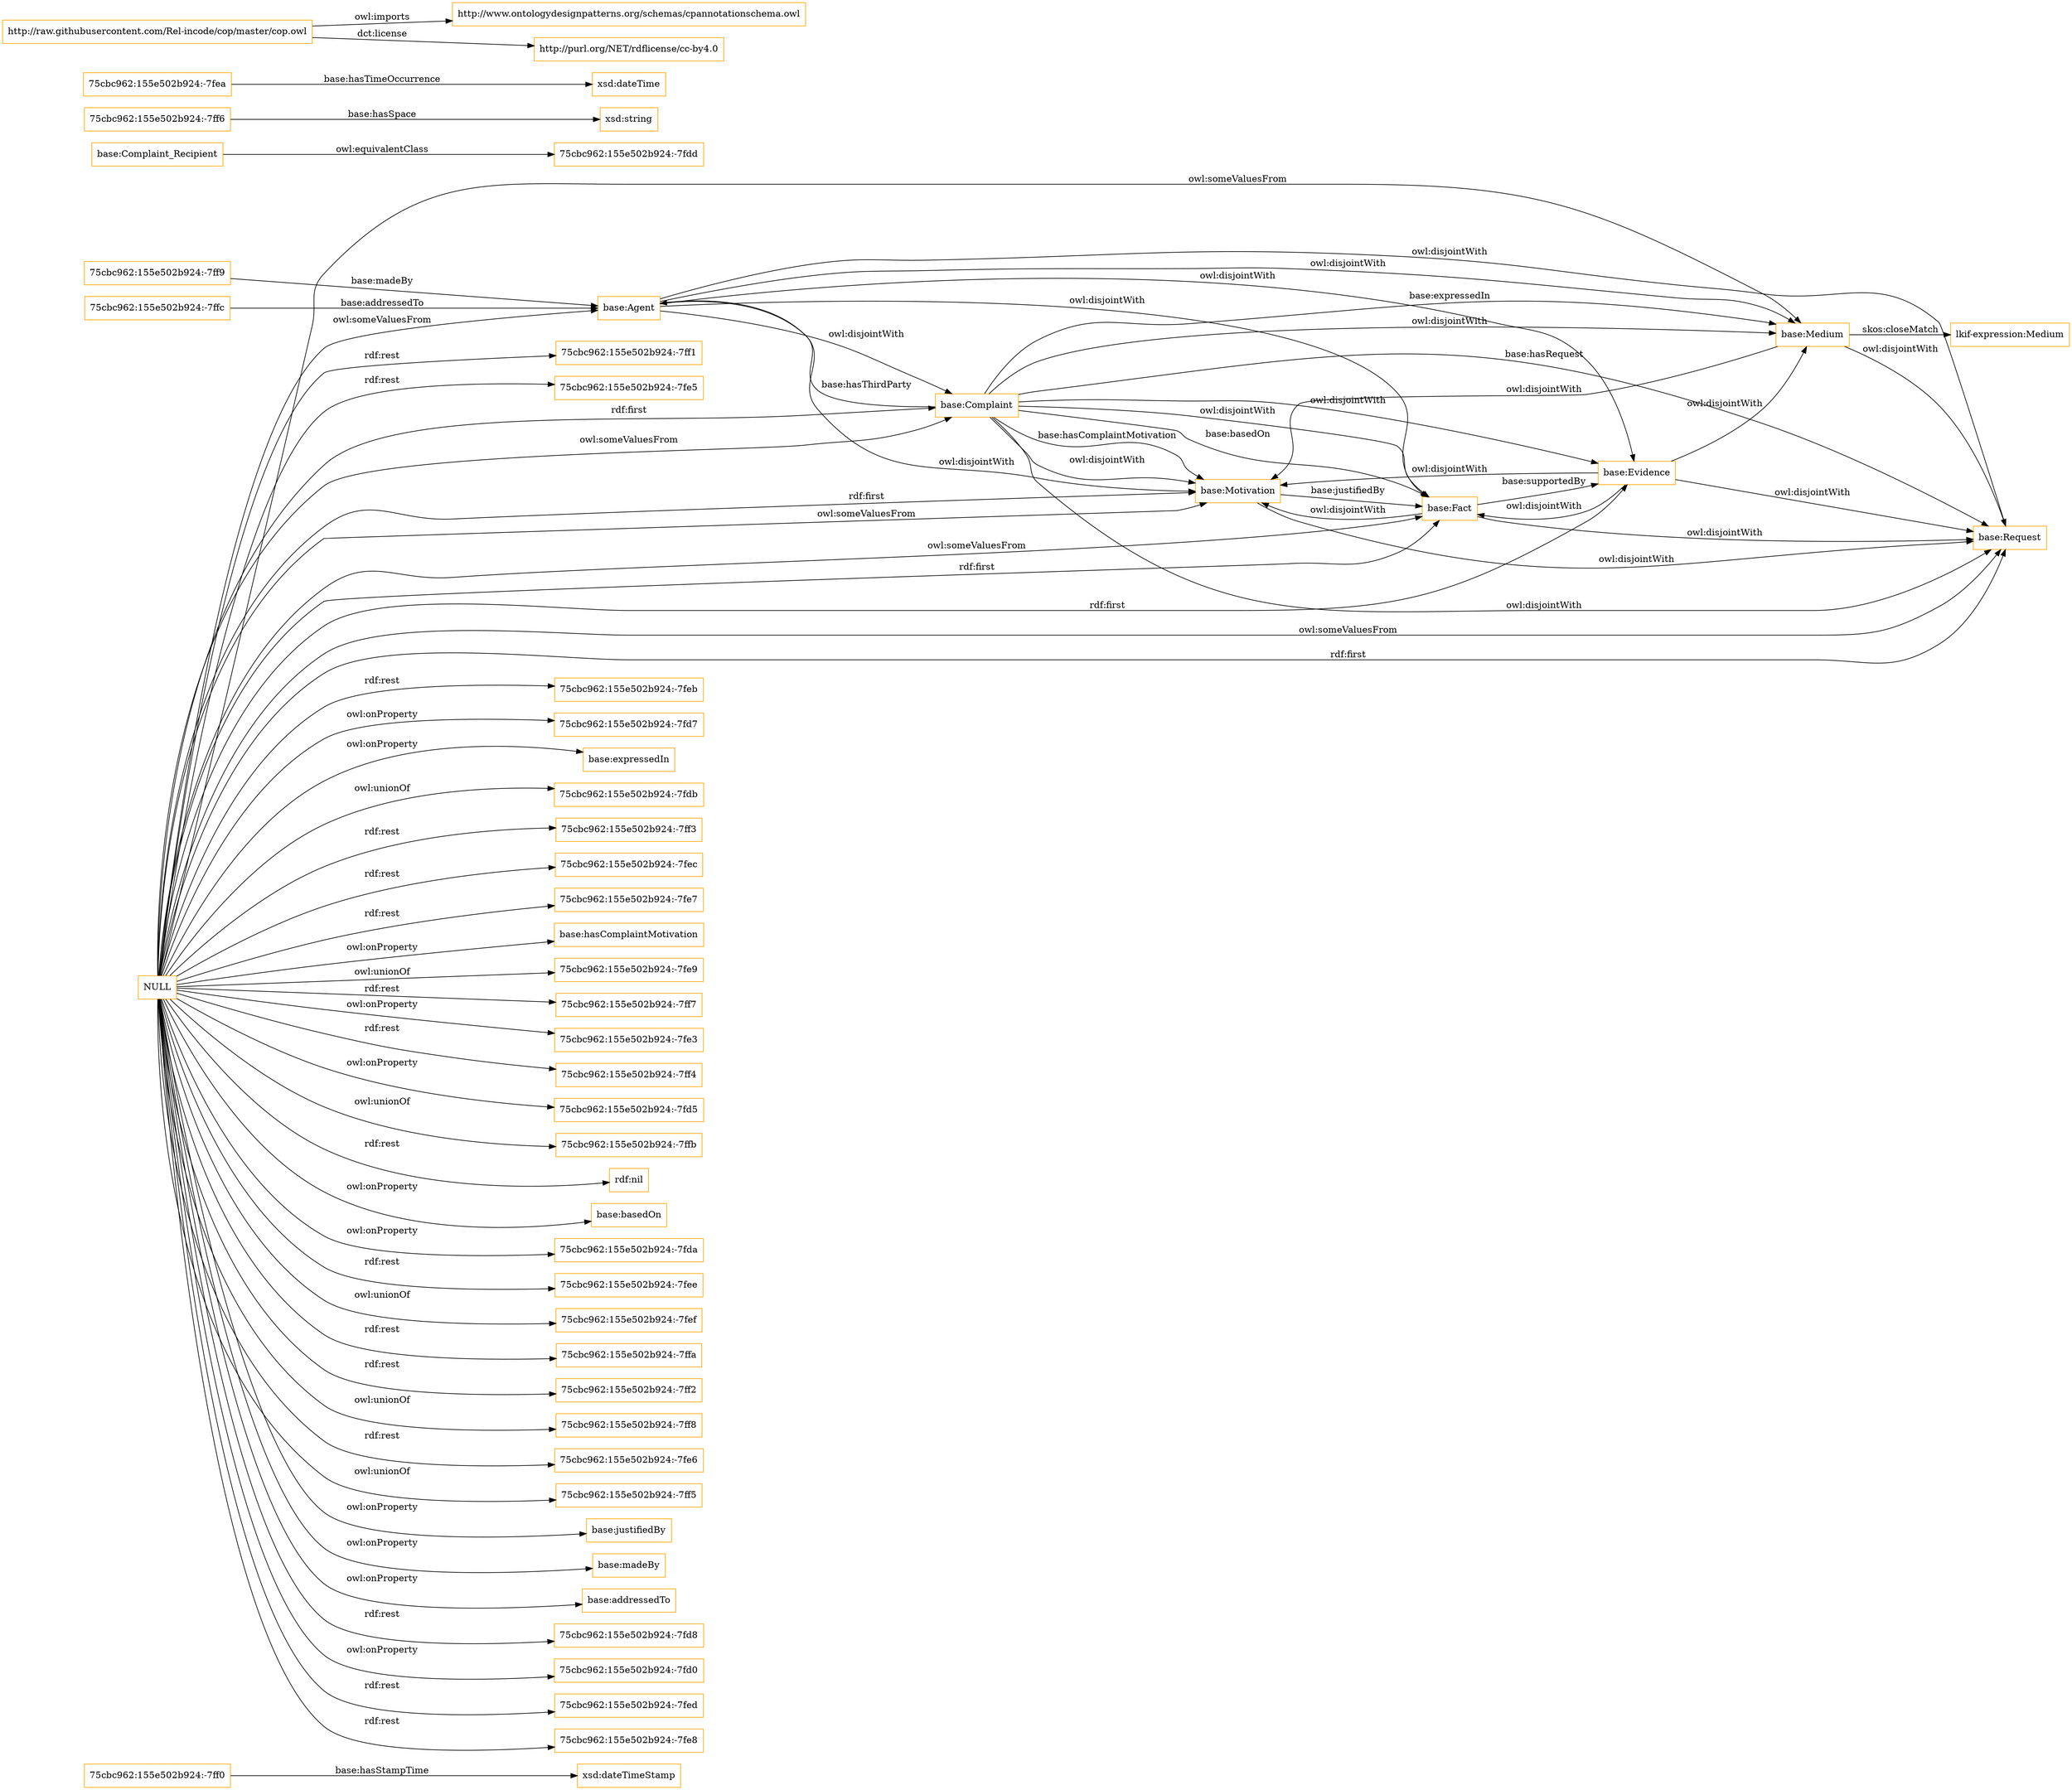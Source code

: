 digraph ar2dtool_diagram { 
rankdir=LR;
size="1501"
node [shape = rectangle, color="orange"]; "75cbc962:155e502b924:-7ff0" "base:Agent" "base:Motivation" "75cbc962:155e502b924:-7fdd" "75cbc962:155e502b924:-7ff9" "75cbc962:155e502b924:-7ff6" "base:Evidence" "base:Fact" "75cbc962:155e502b924:-7ffc" "base:Complaint_Recipient" "base:Complaint" "base:Medium" "base:Request" "75cbc962:155e502b924:-7fea" ; /*classes style*/
	"NULL" -> "base:Agent" [ label = "owl:someValuesFrom" ];
	"NULL" -> "75cbc962:155e502b924:-7feb" [ label = "rdf:rest" ];
	"NULL" -> "75cbc962:155e502b924:-7fd7" [ label = "owl:onProperty" ];
	"NULL" -> "base:expressedIn" [ label = "owl:onProperty" ];
	"NULL" -> "75cbc962:155e502b924:-7fdb" [ label = "owl:unionOf" ];
	"NULL" -> "75cbc962:155e502b924:-7ff3" [ label = "rdf:rest" ];
	"NULL" -> "75cbc962:155e502b924:-7fec" [ label = "rdf:rest" ];
	"NULL" -> "75cbc962:155e502b924:-7fe7" [ label = "rdf:rest" ];
	"NULL" -> "base:hasComplaintMotivation" [ label = "owl:onProperty" ];
	"NULL" -> "75cbc962:155e502b924:-7fe9" [ label = "owl:unionOf" ];
	"NULL" -> "base:Evidence" [ label = "rdf:first" ];
	"NULL" -> "75cbc962:155e502b924:-7ff7" [ label = "rdf:rest" ];
	"NULL" -> "75cbc962:155e502b924:-7fe3" [ label = "owl:onProperty" ];
	"NULL" -> "75cbc962:155e502b924:-7ff4" [ label = "rdf:rest" ];
	"NULL" -> "base:Request" [ label = "rdf:first" ];
	"NULL" -> "75cbc962:155e502b924:-7fd5" [ label = "owl:onProperty" ];
	"NULL" -> "75cbc962:155e502b924:-7ffb" [ label = "owl:unionOf" ];
	"NULL" -> "rdf:nil" [ label = "rdf:rest" ];
	"NULL" -> "base:basedOn" [ label = "owl:onProperty" ];
	"NULL" -> "base:Complaint" [ label = "owl:someValuesFrom" ];
	"NULL" -> "75cbc962:155e502b924:-7fda" [ label = "owl:onProperty" ];
	"NULL" -> "75cbc962:155e502b924:-7fee" [ label = "rdf:rest" ];
	"NULL" -> "base:Motivation" [ label = "owl:someValuesFrom" ];
	"NULL" -> "base:Medium" [ label = "owl:someValuesFrom" ];
	"NULL" -> "75cbc962:155e502b924:-7fef" [ label = "owl:unionOf" ];
	"NULL" -> "75cbc962:155e502b924:-7ffa" [ label = "rdf:rest" ];
	"NULL" -> "75cbc962:155e502b924:-7ff2" [ label = "rdf:rest" ];
	"NULL" -> "base:Fact" [ label = "rdf:first" ];
	"NULL" -> "75cbc962:155e502b924:-7ff8" [ label = "owl:unionOf" ];
	"NULL" -> "75cbc962:155e502b924:-7fe6" [ label = "rdf:rest" ];
	"NULL" -> "75cbc962:155e502b924:-7ff5" [ label = "owl:unionOf" ];
	"NULL" -> "base:justifiedBy" [ label = "owl:onProperty" ];
	"NULL" -> "base:madeBy" [ label = "owl:onProperty" ];
	"NULL" -> "base:addressedTo" [ label = "owl:onProperty" ];
	"NULL" -> "base:Motivation" [ label = "rdf:first" ];
	"NULL" -> "75cbc962:155e502b924:-7fd8" [ label = "rdf:rest" ];
	"NULL" -> "base:Fact" [ label = "owl:someValuesFrom" ];
	"NULL" -> "75cbc962:155e502b924:-7fd0" [ label = "owl:onProperty" ];
	"NULL" -> "base:Complaint" [ label = "rdf:first" ];
	"NULL" -> "base:Request" [ label = "owl:someValuesFrom" ];
	"NULL" -> "75cbc962:155e502b924:-7fed" [ label = "rdf:rest" ];
	"NULL" -> "75cbc962:155e502b924:-7fe8" [ label = "rdf:rest" ];
	"NULL" -> "75cbc962:155e502b924:-7ff1" [ label = "rdf:rest" ];
	"NULL" -> "75cbc962:155e502b924:-7fe5" [ label = "rdf:rest" ];
	"base:Evidence" -> "base:Request" [ label = "owl:disjointWith" ];
	"base:Evidence" -> "base:Motivation" [ label = "owl:disjointWith" ];
	"base:Evidence" -> "base:Medium" [ label = "owl:disjointWith" ];
	"base:Evidence" -> "base:Fact" [ label = "owl:disjointWith" ];
	"base:Agent" -> "base:Fact" [ label = "owl:disjointWith" ];
	"base:Agent" -> "base:Complaint" [ label = "owl:disjointWith" ];
	"base:Agent" -> "base:Motivation" [ label = "owl:disjointWith" ];
	"base:Agent" -> "base:Request" [ label = "owl:disjointWith" ];
	"base:Agent" -> "base:Evidence" [ label = "owl:disjointWith" ];
	"base:Agent" -> "base:Medium" [ label = "owl:disjointWith" ];
	"base:Motivation" -> "base:Request" [ label = "owl:disjointWith" ];
	"base:Fact" -> "base:Request" [ label = "owl:disjointWith" ];
	"base:Fact" -> "base:Motivation" [ label = "owl:disjointWith" ];
	"http://raw.githubusercontent.com/Rel-incode/cop/master/cop.owl" -> "http://www.ontologydesignpatterns.org/schemas/cpannotationschema.owl" [ label = "owl:imports" ];
	"http://raw.githubusercontent.com/Rel-incode/cop/master/cop.owl" -> "http://purl.org/NET/rdflicense/cc-by4.0" [ label = "dct:license" ];
	"base:Complaint" -> "base:Medium" [ label = "owl:disjointWith" ];
	"base:Complaint" -> "base:Fact" [ label = "owl:disjointWith" ];
	"base:Complaint" -> "base:Evidence" [ label = "owl:disjointWith" ];
	"base:Complaint" -> "base:Request" [ label = "owl:disjointWith" ];
	"base:Complaint" -> "base:Motivation" [ label = "owl:disjointWith" ];
	"base:Complaint_Recipient" -> "75cbc962:155e502b924:-7fdd" [ label = "owl:equivalentClass" ];
	"base:Medium" -> "lkif-expression:Medium" [ label = "skos:closeMatch" ];
	"base:Medium" -> "base:Request" [ label = "owl:disjointWith" ];
	"base:Medium" -> "base:Motivation" [ label = "owl:disjointWith" ];
	"75cbc962:155e502b924:-7ff9" -> "base:Agent" [ label = "base:madeBy" ];
	"75cbc962:155e502b924:-7ffc" -> "base:Agent" [ label = "base:addressedTo" ];
	"base:Fact" -> "base:Evidence" [ label = "base:supportedBy" ];
	"75cbc962:155e502b924:-7ff6" -> "xsd:string" [ label = "base:hasSpace" ];
	"base:Complaint" -> "base:Agent" [ label = "base:hasThirdParty" ];
	"base:Complaint" -> "base:Fact" [ label = "base:basedOn" ];
	"base:Complaint" -> "base:Request" [ label = "base:hasRequest" ];
	"base:Complaint" -> "base:Motivation" [ label = "base:hasComplaintMotivation" ];
	"75cbc962:155e502b924:-7ff0" -> "xsd:dateTimeStamp" [ label = "base:hasStampTime" ];
	"base:Motivation" -> "base:Fact" [ label = "base:justifiedBy" ];
	"base:Complaint" -> "base:Medium" [ label = "base:expressedIn" ];
	"75cbc962:155e502b924:-7fea" -> "xsd:dateTime" [ label = "base:hasTimeOccurrence" ];

}
